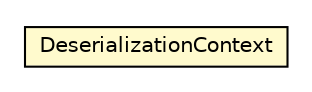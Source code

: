 #!/usr/local/bin/dot
#
# Class diagram 
# Generated by UMLGraph version R5_6-24-gf6e263 (http://www.umlgraph.org/)
#

digraph G {
	edge [fontname="Helvetica",fontsize=10,labelfontname="Helvetica",labelfontsize=10];
	node [fontname="Helvetica",fontsize=10,shape=plaintext];
	nodesep=0.25;
	ranksep=0.5;
	rankdir=LR;
	// org.turbogwt.core.http.client.serialization.DeserializationContext
	c793 [label=<<table title="org.turbogwt.core.http.client.serialization.DeserializationContext" border="0" cellborder="1" cellspacing="0" cellpadding="2" port="p" bgcolor="lemonChiffon" href="./DeserializationContext.html">
		<tr><td><table border="0" cellspacing="0" cellpadding="1">
<tr><td align="center" balign="center"> DeserializationContext </td></tr>
		</table></td></tr>
		</table>>, URL="./DeserializationContext.html", fontname="Helvetica", fontcolor="black", fontsize=10.0];
}


